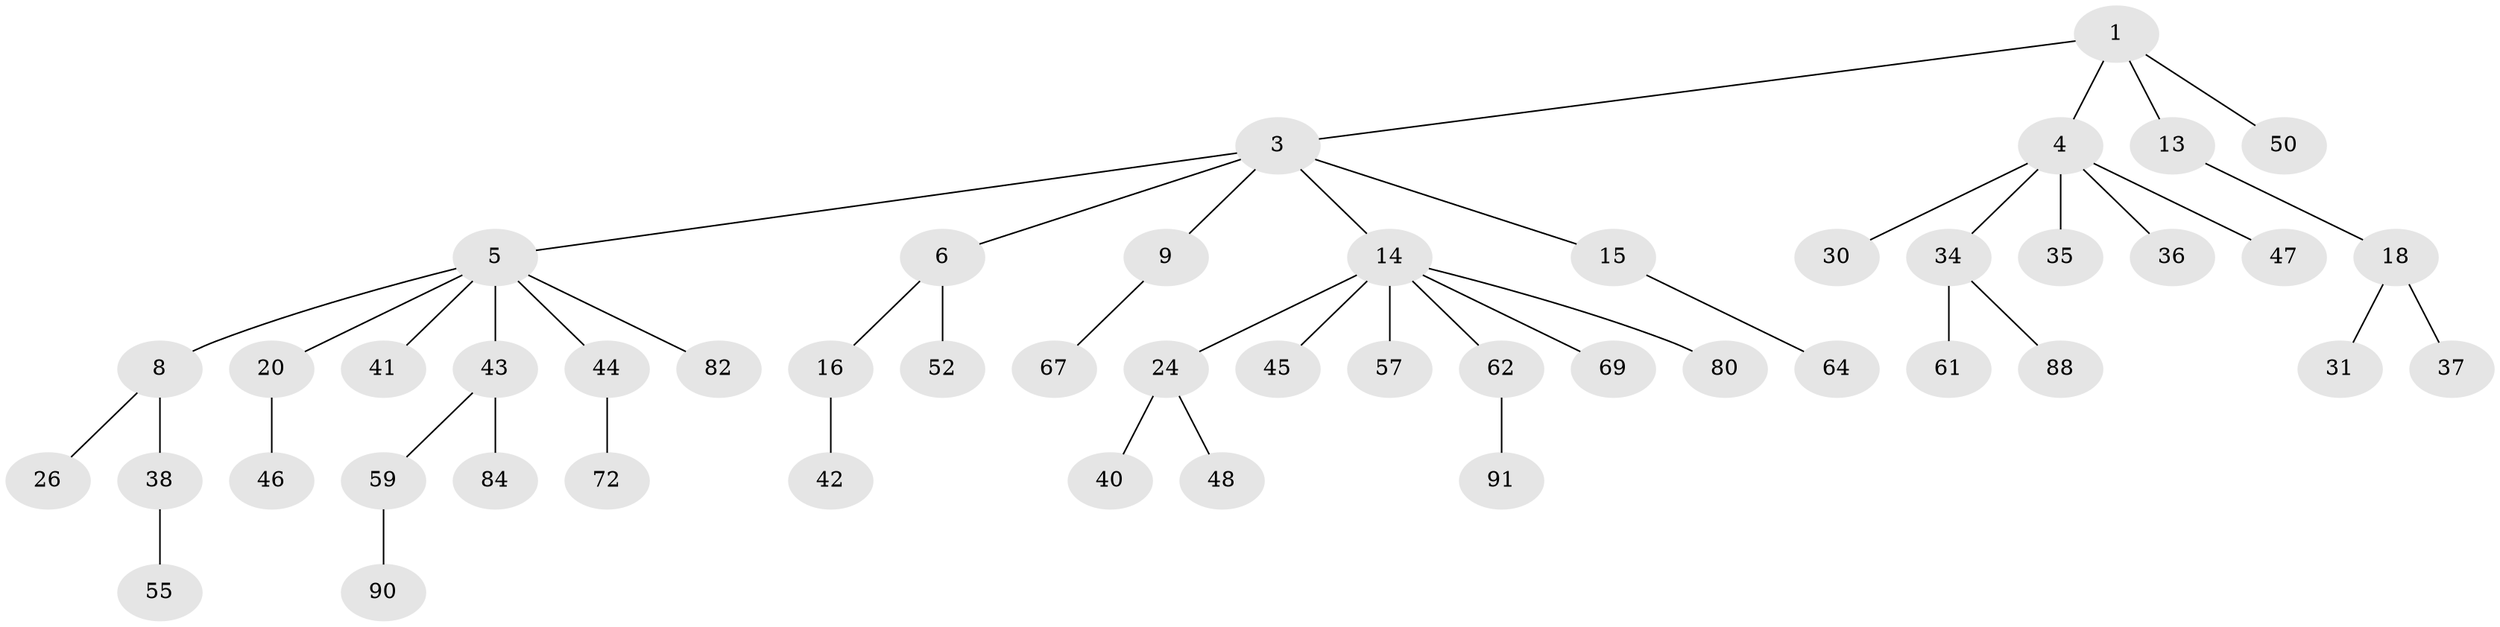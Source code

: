// original degree distribution, {3: 0.10416666666666667, 6: 0.03125, 4: 0.08333333333333333, 2: 0.3229166666666667, 1: 0.4479166666666667, 5: 0.010416666666666666}
// Generated by graph-tools (version 1.1) at 2025/15/03/09/25 04:15:20]
// undirected, 48 vertices, 47 edges
graph export_dot {
graph [start="1"]
  node [color=gray90,style=filled];
  1 [super="+2"];
  3;
  4 [super="+56+17+28+29"];
  5 [super="+19+10+7"];
  6 [super="+23"];
  8 [super="+12+11"];
  9 [super="+39+53"];
  13;
  14 [super="+21"];
  15 [super="+32"];
  16;
  18;
  20;
  24 [super="+81+33+27"];
  26 [super="+54"];
  30 [super="+51"];
  31;
  34;
  35 [super="+78"];
  36 [super="+94"];
  37;
  38;
  40;
  41;
  42 [super="+65"];
  43;
  44 [super="+66+70+93"];
  45;
  46 [super="+60+63+49"];
  47 [super="+74+87"];
  48 [super="+75"];
  50;
  52;
  55;
  57;
  59;
  61;
  62 [super="+76"];
  64;
  67 [super="+73"];
  69;
  72;
  80;
  82;
  84 [super="+95"];
  88;
  90;
  91;
  1 -- 3;
  1 -- 4;
  1 -- 50;
  1 -- 13;
  3 -- 5;
  3 -- 6;
  3 -- 9;
  3 -- 14;
  3 -- 15;
  4 -- 36;
  4 -- 47;
  4 -- 34;
  4 -- 35;
  4 -- 30;
  5 -- 8;
  5 -- 20;
  5 -- 43;
  5 -- 44;
  5 -- 41;
  5 -- 82;
  6 -- 16;
  6 -- 52;
  8 -- 38;
  8 -- 26;
  9 -- 67;
  13 -- 18;
  14 -- 45;
  14 -- 62;
  14 -- 69;
  14 -- 24;
  14 -- 57;
  14 -- 80;
  15 -- 64;
  16 -- 42;
  18 -- 31;
  18 -- 37;
  20 -- 46;
  24 -- 40;
  24 -- 48;
  34 -- 61;
  34 -- 88;
  38 -- 55;
  43 -- 59;
  43 -- 84;
  44 -- 72;
  59 -- 90;
  62 -- 91;
}
